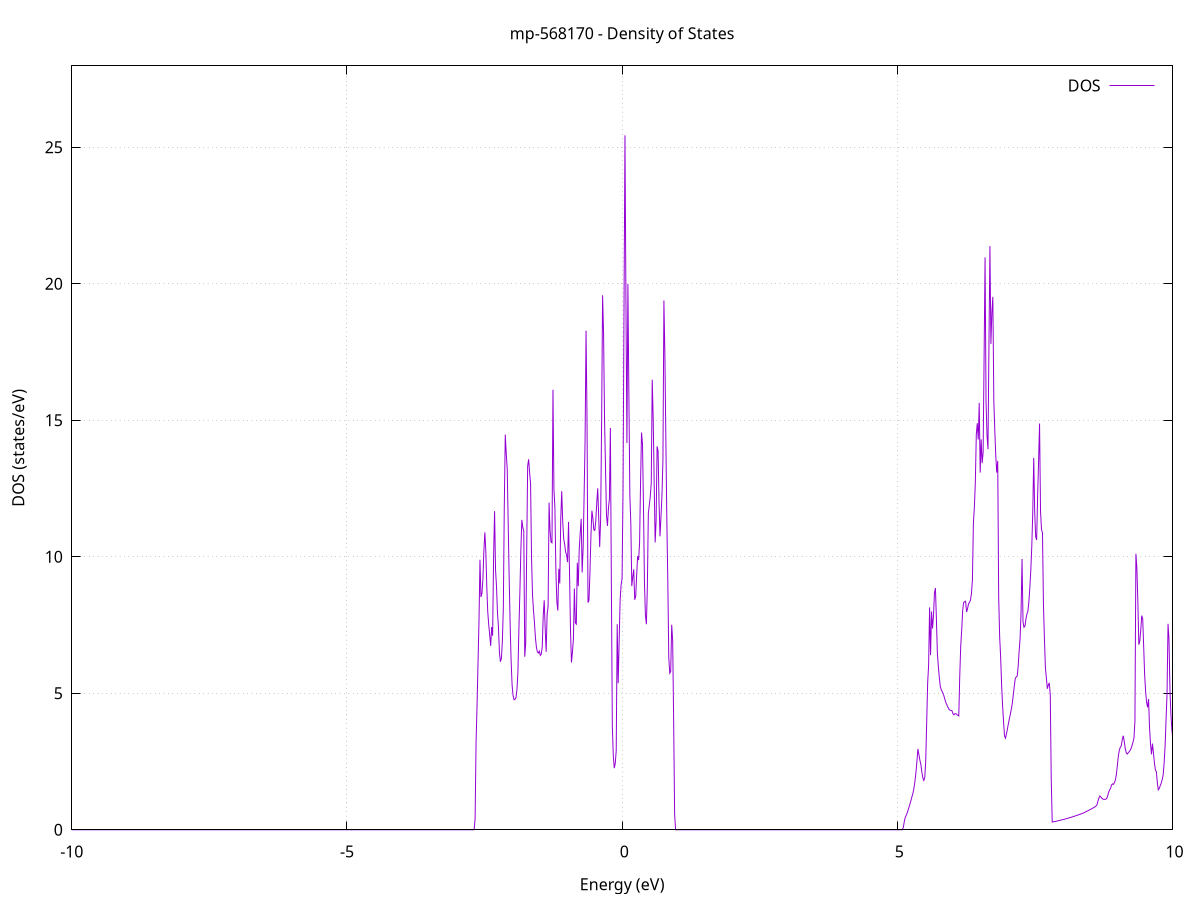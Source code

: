 set title 'mp-568170 - Density of States'
set xlabel 'Energy (eV)'
set ylabel 'DOS (states/eV)'
set grid
set xrange [-10:10]
set yrange [0:27.984]
set xzeroaxis lt -1
set terminal png size 800,600
set output 'mp-568170_dos_gnuplot.png'
plot '-' using 1:2 with lines title 'DOS'
-21.946200 0.000000
-21.928500 0.000000
-21.910800 0.000000
-21.893100 0.000000
-21.875500 0.000000
-21.857800 0.000000
-21.840100 0.000000
-21.822400 0.000000
-21.804700 0.000000
-21.787000 0.000000
-21.769400 0.000000
-21.751700 0.000000
-21.734000 0.000000
-21.716300 0.000000
-21.698600 0.000000
-21.680900 0.000000
-21.663300 0.000000
-21.645600 0.000000
-21.627900 0.000000
-21.610200 0.000000
-21.592500 0.000000
-21.574800 0.000000
-21.557200 0.000000
-21.539500 0.000000
-21.521800 0.000000
-21.504100 0.000000
-21.486400 0.000000
-21.468700 0.000000
-21.451100 0.000000
-21.433400 0.000000
-21.415700 0.000000
-21.398000 0.000000
-21.380300 0.000000
-21.362700 0.000000
-21.345000 0.000000
-21.327300 0.000000
-21.309600 0.000000
-21.291900 0.000000
-21.274200 0.000000
-21.256600 0.000000
-21.238900 0.000000
-21.221200 0.000000
-21.203500 0.000000
-21.185800 0.000000
-21.168100 0.000000
-21.150500 0.000000
-21.132800 0.000000
-21.115100 0.000000
-21.097400 0.000000
-21.079700 0.000000
-21.062000 0.000000
-21.044400 0.000000
-21.026700 0.000000
-21.009000 0.000000
-20.991300 0.000000
-20.973600 0.000000
-20.955900 0.000000
-20.938300 0.000000
-20.920600 0.000000
-20.902900 0.000000
-20.885200 0.000000
-20.867500 0.000000
-20.849800 0.000000
-20.832200 0.000000
-20.814500 0.000000
-20.796800 0.000000
-20.779100 0.000000
-20.761400 0.000000
-20.743700 0.000000
-20.726100 0.000000
-20.708400 0.000000
-20.690700 0.000000
-20.673000 0.000000
-20.655300 0.000000
-20.637600 0.000000
-20.620000 0.000000
-20.602300 0.000000
-20.584600 0.000000
-20.566900 0.000000
-20.549200 0.000000
-20.531500 0.000000
-20.513900 0.000000
-20.496200 0.000000
-20.478500 0.000000
-20.460800 0.000000
-20.443100 0.000000
-20.425400 0.000000
-20.407800 0.000000
-20.390100 0.000000
-20.372400 0.000000
-20.354700 0.000000
-20.337000 42.889800
-20.319300 24.423300
-20.301700 16.676900
-20.284000 61.750100
-20.266300 91.700500
-20.248600 25.992800
-20.230900 93.841900
-20.213300 226.102800
-20.195600 22.775700
-20.177900 16.170700
-20.160200 21.676900
-20.142500 38.681500
-20.124800 0.000000
-20.107200 0.000000
-20.089500 0.000000
-20.071800 0.000000
-20.054100 0.000000
-20.036400 0.000000
-20.018700 0.000000
-20.001100 0.000000
-19.983400 0.000000
-19.965700 0.000000
-19.948000 0.000000
-19.930300 0.000000
-19.912600 0.000000
-19.895000 0.000000
-19.877300 0.000000
-19.859600 0.000000
-19.841900 0.000000
-19.824200 0.000000
-19.806500 0.000000
-19.788900 0.000000
-19.771200 0.000000
-19.753500 0.000000
-19.735800 0.000000
-19.718100 0.000000
-19.700400 0.000000
-19.682800 0.000000
-19.665100 0.000000
-19.647400 0.000000
-19.629700 0.000000
-19.612000 0.000000
-19.594300 0.000000
-19.576700 0.000000
-19.559000 0.000000
-19.541300 0.000000
-19.523600 0.000000
-19.505900 0.000000
-19.488200 0.000000
-19.470600 0.000000
-19.452900 0.000000
-19.435200 0.000000
-19.417500 0.000000
-19.399800 0.000000
-19.382100 0.000000
-19.364500 0.000000
-19.346800 0.000000
-19.329100 0.000000
-19.311400 0.000000
-19.293700 0.000000
-19.276000 0.000000
-19.258400 0.000000
-19.240700 0.000000
-19.223000 0.000000
-19.205300 0.000000
-19.187600 0.000000
-19.170000 0.000000
-19.152300 0.000000
-19.134600 0.000000
-19.116900 0.000000
-19.099200 0.000000
-19.081500 0.000000
-19.063900 0.000000
-19.046200 0.000000
-19.028500 0.000000
-19.010800 0.000000
-18.993100 0.000000
-18.975400 0.000000
-18.957800 0.000000
-18.940100 0.000000
-18.922400 0.000000
-18.904700 0.000000
-18.887000 0.000000
-18.869300 0.000000
-18.851700 0.000000
-18.834000 0.000000
-18.816300 0.000000
-18.798600 0.000000
-18.780900 0.000000
-18.763200 0.000000
-18.745600 0.000000
-18.727900 0.000000
-18.710200 0.000000
-18.692500 0.000000
-18.674800 0.000000
-18.657100 0.000000
-18.639500 0.000000
-18.621800 0.000000
-18.604100 0.000000
-18.586400 0.000000
-18.568700 0.000000
-18.551000 0.000000
-18.533400 0.000000
-18.515700 0.000000
-18.498000 0.000000
-18.480300 0.000000
-18.462600 0.000000
-18.444900 0.000000
-18.427300 0.000000
-18.409600 0.000000
-18.391900 0.000000
-18.374200 0.000000
-18.356500 0.000000
-18.338800 0.000000
-18.321200 0.000000
-18.303500 0.000000
-18.285800 0.000000
-18.268100 0.000000
-18.250400 0.000000
-18.232700 0.000000
-18.215100 0.000000
-18.197400 0.000000
-18.179700 0.000000
-18.162000 0.000000
-18.144300 0.000000
-18.126600 0.000000
-18.109000 0.000000
-18.091300 0.000000
-18.073600 0.000000
-18.055900 0.000000
-18.038200 0.000000
-18.020600 0.000000
-18.002900 0.000000
-17.985200 0.000000
-17.967500 0.000000
-17.949800 0.000000
-17.932100 0.000000
-17.914500 0.000000
-17.896800 0.000000
-17.879100 0.000000
-17.861400 0.000000
-17.843700 0.000000
-17.826000 0.000000
-17.808400 0.000000
-17.790700 0.000000
-17.773000 0.000000
-17.755300 0.000000
-17.737600 0.000000
-17.719900 0.000000
-17.702300 0.000000
-17.684600 0.000000
-17.666900 0.000000
-17.649200 0.000000
-17.631500 0.000000
-17.613800 0.000000
-17.596200 0.000000
-17.578500 0.000000
-17.560800 0.000000
-17.543100 0.000000
-17.525400 0.000000
-17.507700 0.000000
-17.490100 0.000000
-17.472400 0.000000
-17.454700 0.000000
-17.437000 0.000000
-17.419300 0.000000
-17.401600 0.000000
-17.384000 0.000000
-17.366300 0.000000
-17.348600 0.000000
-17.330900 0.000000
-17.313200 0.000000
-17.295500 0.000000
-17.277900 0.000000
-17.260200 0.000000
-17.242500 0.000000
-17.224800 0.000000
-17.207100 0.000000
-17.189400 0.000000
-17.171800 0.000000
-17.154100 0.000000
-17.136400 0.000000
-17.118700 0.000000
-17.101000 0.000000
-17.083300 0.000000
-17.065700 0.000000
-17.048000 0.000000
-17.030300 0.000000
-17.012600 0.000000
-16.994900 0.000000
-16.977300 0.000000
-16.959600 0.000000
-16.941900 0.000000
-16.924200 0.000000
-16.906500 0.000000
-16.888800 0.000000
-16.871200 0.000000
-16.853500 0.000000
-16.835800 0.000000
-16.818100 0.000000
-16.800400 0.000000
-16.782700 0.000000
-16.765100 0.000000
-16.747400 0.000000
-16.729700 0.000000
-16.712000 0.000000
-16.694300 0.000000
-16.676600 0.000000
-16.659000 0.000000
-16.641300 0.000000
-16.623600 0.000000
-16.605900 0.000000
-16.588200 0.000000
-16.570500 0.000000
-16.552900 0.000000
-16.535200 0.000000
-16.517500 0.000000
-16.499800 0.000000
-16.482100 0.000000
-16.464400 0.000000
-16.446800 0.000000
-16.429100 0.000000
-16.411400 0.000000
-16.393700 0.000000
-16.376000 0.000000
-16.358300 0.000000
-16.340700 0.000000
-16.323000 0.000000
-16.305300 0.000000
-16.287600 0.000000
-16.269900 0.000000
-16.252200 0.000000
-16.234600 0.000000
-16.216900 0.000000
-16.199200 0.000000
-16.181500 0.000000
-16.163800 0.000000
-16.146100 0.000000
-16.128500 0.000000
-16.110800 0.000000
-16.093100 0.000000
-16.075400 0.000000
-16.057700 0.000000
-16.040000 0.000000
-16.022400 0.000000
-16.004700 0.000000
-15.987000 0.000000
-15.969300 0.000000
-15.951600 0.000000
-15.933900 0.000000
-15.916300 0.000000
-15.898600 0.000000
-15.880900 0.000000
-15.863200 0.000000
-15.845500 0.000000
-15.827900 0.000000
-15.810200 0.000000
-15.792500 0.000000
-15.774800 0.000000
-15.757100 0.000000
-15.739400 0.000000
-15.721800 0.000000
-15.704100 0.000000
-15.686400 0.000000
-15.668700 0.000000
-15.651000 0.000000
-15.633300 0.000000
-15.615700 0.000000
-15.598000 0.000000
-15.580300 0.000000
-15.562600 0.000000
-15.544900 0.000000
-15.527200 0.000000
-15.509600 0.000000
-15.491900 0.000000
-15.474200 0.000000
-15.456500 0.000000
-15.438800 0.000000
-15.421100 0.000000
-15.403500 0.000000
-15.385800 0.000000
-15.368100 0.000000
-15.350400 0.000000
-15.332700 0.000000
-15.315000 0.000000
-15.297400 0.000000
-15.279700 0.000000
-15.262000 0.000000
-15.244300 0.000000
-15.226600 0.000000
-15.208900 0.000000
-15.191300 0.000000
-15.173600 0.000000
-15.155900 0.000000
-15.138200 0.000000
-15.120500 0.000000
-15.102800 0.000000
-15.085200 0.000000
-15.067500 0.000000
-15.049800 0.000000
-15.032100 0.000000
-15.014400 0.000000
-14.996700 0.000000
-14.979100 0.000000
-14.961400 0.000000
-14.943700 0.000000
-14.926000 0.000000
-14.908300 0.000000
-14.890600 0.000000
-14.873000 0.000000
-14.855300 0.000000
-14.837600 0.000000
-14.819900 0.000000
-14.802200 0.000000
-14.784600 0.000000
-14.766900 0.000000
-14.749200 0.000000
-14.731500 0.000000
-14.713800 0.000000
-14.696100 0.000000
-14.678500 0.000000
-14.660800 0.000000
-14.643100 0.000000
-14.625400 0.000000
-14.607700 0.000000
-14.590000 0.000000
-14.572400 0.000000
-14.554700 0.000000
-14.537000 0.000000
-14.519300 0.000000
-14.501600 0.000000
-14.483900 0.000000
-14.466300 0.000000
-14.448600 0.000000
-14.430900 0.000000
-14.413200 0.000000
-14.395500 0.000000
-14.377800 0.000000
-14.360200 0.000000
-14.342500 0.000000
-14.324800 0.000000
-14.307100 0.000000
-14.289400 0.000000
-14.271700 0.000000
-14.254100 0.000000
-14.236400 0.000000
-14.218700 0.000000
-14.201000 0.000000
-14.183300 0.000000
-14.165600 0.000000
-14.148000 0.000000
-14.130300 0.000000
-14.112600 0.000000
-14.094900 0.000000
-14.077200 0.000000
-14.059500 0.000000
-14.041900 0.000000
-14.024200 0.000000
-14.006500 0.000000
-13.988800 0.000000
-13.971100 0.000000
-13.953400 0.000000
-13.935800 0.000000
-13.918100 0.000000
-13.900400 0.000000
-13.882700 0.000000
-13.865000 0.000000
-13.847300 0.000000
-13.829700 0.000000
-13.812000 0.000000
-13.794300 0.000000
-13.776600 0.000000
-13.758900 0.000000
-13.741200 0.000000
-13.723600 0.000000
-13.705900 0.000000
-13.688200 0.000000
-13.670500 0.000000
-13.652800 0.000000
-13.635200 0.000000
-13.617500 0.000000
-13.599800 0.000000
-13.582100 0.000000
-13.564400 0.000000
-13.546700 0.000000
-13.529100 0.000000
-13.511400 0.000000
-13.493700 0.000000
-13.476000 0.000000
-13.458300 0.000000
-13.440600 0.000000
-13.423000 0.000000
-13.405300 0.000000
-13.387600 0.000000
-13.369900 0.000000
-13.352200 0.000000
-13.334500 0.000000
-13.316900 0.000000
-13.299200 0.000000
-13.281500 0.000000
-13.263800 0.000000
-13.246100 0.000000
-13.228400 0.000000
-13.210800 0.000000
-13.193100 0.000000
-13.175400 0.046700
-13.157700 0.544400
-13.140000 0.723000
-13.122300 0.894400
-13.104700 1.124900
-13.087000 1.285800
-13.069300 1.400200
-13.051600 1.562800
-13.033900 1.728800
-13.016200 1.897500
-12.998600 2.081000
-12.980900 2.271700
-12.963200 2.501400
-12.945500 2.773000
-12.927800 3.089300
-12.910100 3.959900
-12.892500 3.447800
-12.874800 3.410900
-12.857100 3.311900
-12.839400 3.336400
-12.821700 2.821500
-12.804000 2.673700
-12.786400 2.538400
-12.768700 2.397500
-12.751000 2.342200
-12.733300 2.288900
-12.715600 2.770900
-12.697900 2.842900
-12.680300 3.160900
-12.662600 3.472100
-12.644900 5.151000
-12.627200 4.736600
-12.609500 4.921200
-12.591900 4.990200
-12.574200 5.122400
-12.556500 5.213300
-12.538800 5.343700
-12.521100 5.470800
-12.503400 5.555500
-12.485800 5.665300
-12.468100 5.837400
-12.450400 6.023600
-12.432700 6.193200
-12.415000 6.386600
-12.397300 6.643600
-12.379700 6.863800
-12.362000 7.129100
-12.344300 11.900200
-12.326600 14.720700
-12.308900 18.986500
-12.291200 26.704800
-12.273600 35.896200
-12.255900 26.414500
-12.238200 30.279000
-12.220500 20.209700
-12.202800 25.135700
-12.185100 23.903100
-12.167500 19.857700
-12.149800 20.639200
-12.132100 22.859800
-12.114400 30.850400
-12.096700 28.463400
-12.079000 23.290200
-12.061400 18.087500
-12.043700 17.676800
-12.026000 16.974100
-12.008300 17.164500
-11.990600 16.644200
-11.972900 16.534400
-11.955300 12.349000
-11.937600 14.350100
-11.919900 0.140900
-11.902200 0.000000
-11.884500 0.000000
-11.866800 0.000000
-11.849200 0.000000
-11.831500 0.000000
-11.813800 0.000000
-11.796100 0.000000
-11.778400 0.000000
-11.760700 0.000000
-11.743100 0.000000
-11.725400 0.000000
-11.707700 0.000000
-11.690000 0.000000
-11.672300 0.000000
-11.654600 0.000000
-11.637000 0.000000
-11.619300 0.000000
-11.601600 0.000000
-11.583900 0.000000
-11.566200 0.000000
-11.548600 0.000000
-11.530900 0.000000
-11.513200 0.000000
-11.495500 0.000000
-11.477800 0.000000
-11.460100 0.000000
-11.442500 0.000000
-11.424800 0.000000
-11.407100 0.000000
-11.389400 0.000000
-11.371700 0.000000
-11.354000 0.000000
-11.336400 0.000000
-11.318700 0.000000
-11.301000 0.000000
-11.283300 0.000000
-11.265600 0.000000
-11.247900 0.000000
-11.230300 0.000000
-11.212600 0.000000
-11.194900 0.000000
-11.177200 0.000000
-11.159500 0.000000
-11.141800 0.000000
-11.124200 0.000000
-11.106500 0.000000
-11.088800 0.000000
-11.071100 0.000000
-11.053400 0.000000
-11.035700 0.000000
-11.018100 0.000000
-11.000400 0.000000
-10.982700 0.000000
-10.965000 0.000000
-10.947300 0.000000
-10.929600 0.000000
-10.912000 0.000000
-10.894300 0.000000
-10.876600 0.000000
-10.858900 0.000000
-10.841200 0.000000
-10.823500 0.000000
-10.805900 0.000000
-10.788200 0.000000
-10.770500 0.000000
-10.752800 0.000000
-10.735100 0.000000
-10.717400 0.000000
-10.699800 0.000000
-10.682100 0.000000
-10.664400 0.000000
-10.646700 0.000000
-10.629000 0.000000
-10.611300 0.000000
-10.593700 0.000000
-10.576000 0.000000
-10.558300 0.000000
-10.540600 0.000000
-10.522900 0.000000
-10.505200 0.000000
-10.487600 0.000000
-10.469900 0.000000
-10.452200 0.000000
-10.434500 0.000000
-10.416800 0.000000
-10.399200 0.000000
-10.381500 0.000000
-10.363800 0.000000
-10.346100 0.000000
-10.328400 0.000000
-10.310700 0.000000
-10.293100 0.000000
-10.275400 0.000000
-10.257700 0.000000
-10.240000 0.000000
-10.222300 0.000000
-10.204600 0.000000
-10.187000 0.000000
-10.169300 0.000000
-10.151600 0.000000
-10.133900 0.000000
-10.116200 0.000000
-10.098500 0.000000
-10.080900 0.000000
-10.063200 0.000000
-10.045500 0.000000
-10.027800 0.000000
-10.010100 0.000000
-9.992400 0.000000
-9.974800 0.000000
-9.957100 0.000000
-9.939400 0.000000
-9.921700 0.000000
-9.904000 0.000000
-9.886300 0.000000
-9.868700 0.000000
-9.851000 0.000000
-9.833300 0.000000
-9.815600 0.000000
-9.797900 0.000000
-9.780200 0.000000
-9.762600 0.000000
-9.744900 0.000000
-9.727200 0.000000
-9.709500 0.000000
-9.691800 0.000000
-9.674100 0.000000
-9.656500 0.000000
-9.638800 0.000000
-9.621100 0.000000
-9.603400 0.000000
-9.585700 0.000000
-9.568000 0.000000
-9.550400 0.000000
-9.532700 0.000000
-9.515000 0.000000
-9.497300 0.000000
-9.479600 0.000000
-9.461900 0.000000
-9.444300 0.000000
-9.426600 0.000000
-9.408900 0.000000
-9.391200 0.000000
-9.373500 0.000000
-9.355900 0.000000
-9.338200 0.000000
-9.320500 0.000000
-9.302800 0.000000
-9.285100 0.000000
-9.267400 0.000000
-9.249800 0.000000
-9.232100 0.000000
-9.214400 0.000000
-9.196700 0.000000
-9.179000 0.000000
-9.161300 0.000000
-9.143700 0.000000
-9.126000 0.000000
-9.108300 0.000000
-9.090600 0.000000
-9.072900 0.000000
-9.055200 0.000000
-9.037600 0.000000
-9.019900 0.000000
-9.002200 0.000000
-8.984500 0.000000
-8.966800 0.000000
-8.949100 0.000000
-8.931500 0.000000
-8.913800 0.000000
-8.896100 0.000000
-8.878400 0.000000
-8.860700 0.000000
-8.843000 0.000000
-8.825400 0.000000
-8.807700 0.000000
-8.790000 0.000000
-8.772300 0.000000
-8.754600 0.000000
-8.736900 0.000000
-8.719300 0.000000
-8.701600 0.000000
-8.683900 0.000000
-8.666200 0.000000
-8.648500 0.000000
-8.630800 0.000000
-8.613200 0.000000
-8.595500 0.000000
-8.577800 0.000000
-8.560100 0.000000
-8.542400 0.000000
-8.524700 0.000000
-8.507100 0.000000
-8.489400 0.000000
-8.471700 0.000000
-8.454000 0.000000
-8.436300 0.000000
-8.418600 0.000000
-8.401000 0.000000
-8.383300 0.000000
-8.365600 0.000000
-8.347900 0.000000
-8.330200 0.000000
-8.312500 0.000000
-8.294900 0.000000
-8.277200 0.000000
-8.259500 0.000000
-8.241800 0.000000
-8.224100 0.000000
-8.206500 0.000000
-8.188800 0.000000
-8.171100 0.000000
-8.153400 0.000000
-8.135700 0.000000
-8.118000 0.000000
-8.100400 0.000000
-8.082700 0.000000
-8.065000 0.000000
-8.047300 0.000000
-8.029600 0.000000
-8.011900 0.000000
-7.994300 0.000000
-7.976600 0.000000
-7.958900 0.000000
-7.941200 0.000000
-7.923500 0.000000
-7.905800 0.000000
-7.888200 0.000000
-7.870500 0.000000
-7.852800 0.000000
-7.835100 0.000000
-7.817400 0.000000
-7.799700 0.000000
-7.782100 0.000000
-7.764400 0.000000
-7.746700 0.000000
-7.729000 0.000000
-7.711300 0.000000
-7.693600 0.000000
-7.676000 0.000000
-7.658300 0.000000
-7.640600 0.000000
-7.622900 0.000000
-7.605200 0.000000
-7.587500 0.000000
-7.569900 0.000000
-7.552200 0.000000
-7.534500 0.000000
-7.516800 0.000000
-7.499100 0.000000
-7.481400 0.000000
-7.463800 0.000000
-7.446100 0.000000
-7.428400 0.000000
-7.410700 0.000000
-7.393000 0.000000
-7.375300 0.000000
-7.357700 0.000000
-7.340000 0.000000
-7.322300 0.000000
-7.304600 0.000000
-7.286900 0.000000
-7.269200 0.000000
-7.251600 0.000000
-7.233900 0.000000
-7.216200 0.000000
-7.198500 0.000000
-7.180800 0.000000
-7.163200 0.000000
-7.145500 0.000000
-7.127800 0.000000
-7.110100 0.000000
-7.092400 0.000000
-7.074700 0.000000
-7.057100 0.000000
-7.039400 0.000000
-7.021700 0.000000
-7.004000 0.000000
-6.986300 0.000000
-6.968600 0.000000
-6.951000 0.000000
-6.933300 0.000000
-6.915600 0.000000
-6.897900 0.000000
-6.880200 0.000000
-6.862500 0.000000
-6.844900 0.000000
-6.827200 0.000000
-6.809500 0.000000
-6.791800 0.000000
-6.774100 0.000000
-6.756400 0.000000
-6.738800 0.000000
-6.721100 0.000000
-6.703400 0.000000
-6.685700 0.000000
-6.668000 0.000000
-6.650300 0.000000
-6.632700 0.000000
-6.615000 0.000000
-6.597300 0.000000
-6.579600 0.000000
-6.561900 0.000000
-6.544200 0.000000
-6.526600 0.000000
-6.508900 0.000000
-6.491200 0.000000
-6.473500 0.000000
-6.455800 0.000000
-6.438100 0.000000
-6.420500 0.000000
-6.402800 0.000000
-6.385100 0.000000
-6.367400 0.000000
-6.349700 0.000000
-6.332000 0.000000
-6.314400 0.000000
-6.296700 0.000000
-6.279000 0.000000
-6.261300 0.000000
-6.243600 0.000000
-6.225900 0.000000
-6.208300 0.000000
-6.190600 0.000000
-6.172900 0.000000
-6.155200 0.000000
-6.137500 0.000000
-6.119800 0.000000
-6.102200 0.000000
-6.084500 0.000000
-6.066800 0.000000
-6.049100 0.000000
-6.031400 0.000000
-6.013800 0.000000
-5.996100 0.000000
-5.978400 0.000000
-5.960700 0.000000
-5.943000 0.000000
-5.925300 0.000000
-5.907700 0.000000
-5.890000 0.000000
-5.872300 0.000000
-5.854600 0.000000
-5.836900 0.000000
-5.819200 0.000000
-5.801600 0.000000
-5.783900 0.000000
-5.766200 0.000000
-5.748500 0.000000
-5.730800 0.000000
-5.713100 0.000000
-5.695500 0.000000
-5.677800 0.000000
-5.660100 0.000000
-5.642400 0.000000
-5.624700 0.000000
-5.607000 0.000000
-5.589400 0.000000
-5.571700 0.000000
-5.554000 0.000000
-5.536300 0.000000
-5.518600 0.000000
-5.500900 0.000000
-5.483300 0.000000
-5.465600 0.000000
-5.447900 0.000000
-5.430200 0.000000
-5.412500 0.000000
-5.394800 0.000000
-5.377200 0.000000
-5.359500 0.000000
-5.341800 0.000000
-5.324100 0.000000
-5.306400 0.000000
-5.288700 0.000000
-5.271100 0.000000
-5.253400 0.000000
-5.235700 0.000000
-5.218000 0.000000
-5.200300 0.000000
-5.182600 0.000000
-5.165000 0.000000
-5.147300 0.000000
-5.129600 0.000000
-5.111900 0.000000
-5.094200 0.000000
-5.076500 0.000000
-5.058900 0.000000
-5.041200 0.000000
-5.023500 0.000000
-5.005800 0.000000
-4.988100 0.000000
-4.970500 0.000000
-4.952800 0.000000
-4.935100 0.000000
-4.917400 0.000000
-4.899700 0.000000
-4.882000 0.000000
-4.864400 0.000000
-4.846700 0.000000
-4.829000 0.000000
-4.811300 0.000000
-4.793600 0.000000
-4.775900 0.000000
-4.758300 0.000000
-4.740600 0.000000
-4.722900 0.000000
-4.705200 0.000000
-4.687500 0.000000
-4.669800 0.000000
-4.652200 0.000000
-4.634500 0.000000
-4.616800 0.000000
-4.599100 0.000000
-4.581400 0.000000
-4.563700 0.000000
-4.546100 0.000000
-4.528400 0.000000
-4.510700 0.000000
-4.493000 0.000000
-4.475300 0.000000
-4.457600 0.000000
-4.440000 0.000000
-4.422300 0.000000
-4.404600 0.000000
-4.386900 0.000000
-4.369200 0.000000
-4.351500 0.000000
-4.333900 0.000000
-4.316200 0.000000
-4.298500 0.000000
-4.280800 0.000000
-4.263100 0.000000
-4.245400 0.000000
-4.227800 0.000000
-4.210100 0.000000
-4.192400 0.000000
-4.174700 0.000000
-4.157000 0.000000
-4.139300 0.000000
-4.121700 0.000000
-4.104000 0.000000
-4.086300 0.000000
-4.068600 0.000000
-4.050900 0.000000
-4.033200 0.000000
-4.015600 0.000000
-3.997900 0.000000
-3.980200 0.000000
-3.962500 0.000000
-3.944800 0.000000
-3.927200 0.000000
-3.909500 0.000000
-3.891800 0.000000
-3.874100 0.000000
-3.856400 0.000000
-3.838700 0.000000
-3.821100 0.000000
-3.803400 0.000000
-3.785700 0.000000
-3.768000 0.000000
-3.750300 0.000000
-3.732600 0.000000
-3.715000 0.000000
-3.697300 0.000000
-3.679600 0.000000
-3.661900 0.000000
-3.644200 0.000000
-3.626500 0.000000
-3.608900 0.000000
-3.591200 0.000000
-3.573500 0.000000
-3.555800 0.000000
-3.538100 0.000000
-3.520400 0.000000
-3.502800 0.000000
-3.485100 0.000000
-3.467400 0.000000
-3.449700 0.000000
-3.432000 0.000000
-3.414300 0.000000
-3.396700 0.000000
-3.379000 0.000000
-3.361300 0.000000
-3.343600 0.000000
-3.325900 0.000000
-3.308200 0.000000
-3.290600 0.000000
-3.272900 0.000000
-3.255200 0.000000
-3.237500 0.000000
-3.219800 0.000000
-3.202100 0.000000
-3.184500 0.000000
-3.166800 0.000000
-3.149100 0.000000
-3.131400 0.000000
-3.113700 0.000000
-3.096000 0.000000
-3.078400 0.000000
-3.060700 0.000000
-3.043000 0.000000
-3.025300 0.000000
-3.007600 0.000000
-2.989900 0.000000
-2.972300 0.000000
-2.954600 0.000000
-2.936900 0.000000
-2.919200 0.000000
-2.901500 0.000000
-2.883800 0.000000
-2.866200 0.000000
-2.848500 0.000000
-2.830800 0.000000
-2.813100 0.000000
-2.795400 0.000000
-2.777800 0.000000
-2.760100 0.000000
-2.742400 0.000000
-2.724700 0.000000
-2.707000 0.000000
-2.689300 0.000000
-2.671700 0.401300
-2.654000 3.235300
-2.636300 4.567700
-2.618600 6.114800
-2.600900 7.686500
-2.583200 9.891900
-2.565600 8.527800
-2.547900 8.654500
-2.530200 9.174500
-2.512500 10.209700
-2.494800 10.894400
-2.477100 10.223900
-2.459500 8.911300
-2.441800 7.974300
-2.424100 7.509900
-2.406400 7.128700
-2.388700 6.736800
-2.371000 7.425700
-2.353400 7.108100
-2.335700 10.004200
-2.318000 11.673500
-2.300300 9.518100
-2.282600 8.897200
-2.264900 7.930100
-2.247300 7.413000
-2.229600 6.496900
-2.211900 6.154500
-2.194200 6.278100
-2.176500 6.892500
-2.158800 8.119100
-2.141200 11.880500
-2.123500 14.477400
-2.105800 13.773500
-2.088100 13.227600
-2.070400 11.197600
-2.052700 9.225800
-2.035100 7.526200
-2.017400 6.199900
-1.999700 5.302500
-1.982000 4.913400
-1.964300 4.762900
-1.946600 4.782800
-1.929000 4.839900
-1.911300 5.135000
-1.893600 5.789800
-1.875900 7.366900
-1.858200 8.701200
-1.840500 10.224200
-1.822900 11.353300
-1.805200 11.076100
-1.787500 10.954000
-1.769800 6.338900
-1.752100 6.823400
-1.734500 10.215800
-1.716800 13.323600
-1.699100 13.572300
-1.681400 13.090000
-1.663700 12.679100
-1.646000 9.934000
-1.628400 8.598200
-1.610700 8.034900
-1.593000 7.582700
-1.575300 7.026900
-1.557600 6.680100
-1.539900 6.518000
-1.522300 6.473700
-1.504600 6.545500
-1.486900 6.388400
-1.469200 6.435700
-1.451500 6.718300
-1.433800 7.860300
-1.416200 8.405800
-1.398500 7.381600
-1.380800 6.515100
-1.363100 7.884800
-1.345400 8.185800
-1.327700 11.984500
-1.310100 10.952700
-1.292400 10.539700
-1.274700 10.512300
-1.257000 16.117600
-1.239300 12.476800
-1.221600 11.787500
-1.204000 9.495800
-1.186300 8.350700
-1.168600 8.029400
-1.150900 9.557300
-1.133200 9.023300
-1.115500 11.385900
-1.097900 12.404600
-1.080200 11.317600
-1.062500 10.671300
-1.044800 10.457900
-1.027100 10.181500
-1.009400 10.063200
-0.991800 9.804800
-0.974100 11.278400
-0.956400 9.466800
-0.938700 7.329400
-0.921000 6.126700
-0.903300 6.502200
-0.885700 6.980300
-0.868000 8.836000
-0.850300 7.578300
-0.832600 7.533700
-0.814900 9.785500
-0.797200 8.923800
-0.779600 10.277000
-0.761900 10.878200
-0.744200 11.390900
-0.726500 9.425300
-0.708800 10.325800
-0.691100 12.238300
-0.673500 14.252700
-0.655800 18.283100
-0.638100 15.043500
-0.620400 8.319100
-0.602700 8.412200
-0.585100 9.404900
-0.567400 10.749000
-0.549700 11.688400
-0.532000 11.417500
-0.514300 10.987300
-0.496600 10.966500
-0.479000 11.317000
-0.461300 11.980300
-0.443600 12.508800
-0.425900 11.453300
-0.408200 10.356600
-0.390500 11.393600
-0.372900 14.962400
-0.355200 19.581400
-0.337500 18.167100
-0.319800 15.038100
-0.302100 13.228200
-0.284400 11.519600
-0.266800 11.132200
-0.249100 11.770800
-0.231400 12.125900
-0.213700 14.717700
-0.196000 9.039800
-0.178300 3.782500
-0.160700 2.705000
-0.143000 2.257800
-0.125300 2.433700
-0.107600 2.901700
-0.089900 7.534200
-0.072200 5.370200
-0.054600 6.895600
-0.036900 8.405800
-0.019200 8.957900
-0.001500 9.206100
0.016200 12.480100
0.033900 19.141700
0.051500 25.440300
0.069200 19.239400
0.086900 14.168400
0.104600 20.000300
0.122300 15.942300
0.140000 12.264900
0.157600 11.225600
0.175300 8.925900
0.193000 9.265800
0.210700 9.539500
0.228400 8.426800
0.246100 8.548600
0.263700 9.329600
0.281400 10.023300
0.299100 9.881800
0.316800 10.504900
0.334500 12.717800
0.352200 14.551900
0.369800 14.127200
0.387500 11.884500
0.405200 9.078200
0.422900 7.860900
0.440600 7.529600
0.458200 8.915700
0.475900 11.596100
0.493600 11.890900
0.511300 12.207100
0.529000 12.701000
0.546700 16.488100
0.564300 15.054100
0.582000 12.721300
0.599700 10.525900
0.617400 11.333900
0.635100 14.047600
0.652800 13.875500
0.670400 11.974300
0.688100 10.751700
0.705800 11.471300
0.723500 12.246500
0.741200 13.547200
0.758900 19.389400
0.776500 17.396000
0.794200 14.333700
0.811900 11.372100
0.829600 9.115000
0.847300 6.319200
0.865000 5.734600
0.882600 5.797700
0.900300 7.511700
0.918000 6.921000
0.935700 4.036900
0.953400 0.577000
0.971100 0.000000
0.988700 0.000000
1.006400 0.000000
1.024100 0.000000
1.041800 0.000000
1.059500 0.000000
1.077200 0.000000
1.094800 0.000000
1.112500 0.000000
1.130200 0.000000
1.147900 0.000000
1.165600 0.000000
1.183300 0.000000
1.200900 0.000000
1.218600 0.000000
1.236300 0.000000
1.254000 0.000000
1.271700 0.000000
1.289400 0.000000
1.307000 0.000000
1.324700 0.000000
1.342400 0.000000
1.360100 0.000000
1.377800 0.000000
1.395500 0.000000
1.413100 0.000000
1.430800 0.000000
1.448500 0.000000
1.466200 0.000000
1.483900 0.000000
1.501600 0.000000
1.519200 0.000000
1.536900 0.000000
1.554600 0.000000
1.572300 0.000000
1.590000 0.000000
1.607600 0.000000
1.625300 0.000000
1.643000 0.000000
1.660700 0.000000
1.678400 0.000000
1.696100 0.000000
1.713700 0.000000
1.731400 0.000000
1.749100 0.000000
1.766800 0.000000
1.784500 0.000000
1.802200 0.000000
1.819800 0.000000
1.837500 0.000000
1.855200 0.000000
1.872900 0.000000
1.890600 0.000000
1.908300 0.000000
1.925900 0.000000
1.943600 0.000000
1.961300 0.000000
1.979000 0.000000
1.996700 0.000000
2.014400 0.000000
2.032000 0.000000
2.049700 0.000000
2.067400 0.000000
2.085100 0.000000
2.102800 0.000000
2.120500 0.000000
2.138100 0.000000
2.155800 0.000000
2.173500 0.000000
2.191200 0.000000
2.208900 0.000000
2.226600 0.000000
2.244200 0.000000
2.261900 0.000000
2.279600 0.000000
2.297300 0.000000
2.315000 0.000000
2.332700 0.000000
2.350300 0.000000
2.368000 0.000000
2.385700 0.000000
2.403400 0.000000
2.421100 0.000000
2.438800 0.000000
2.456400 0.000000
2.474100 0.000000
2.491800 0.000000
2.509500 0.000000
2.527200 0.000000
2.544900 0.000000
2.562500 0.000000
2.580200 0.000000
2.597900 0.000000
2.615600 0.000000
2.633300 0.000000
2.650900 0.000000
2.668600 0.000000
2.686300 0.000000
2.704000 0.000000
2.721700 0.000000
2.739400 0.000000
2.757000 0.000000
2.774700 0.000000
2.792400 0.000000
2.810100 0.000000
2.827800 0.000000
2.845500 0.000000
2.863100 0.000000
2.880800 0.000000
2.898500 0.000000
2.916200 0.000000
2.933900 0.000000
2.951600 0.000000
2.969200 0.000000
2.986900 0.000000
3.004600 0.000000
3.022300 0.000000
3.040000 0.000000
3.057700 0.000000
3.075300 0.000000
3.093000 0.000000
3.110700 0.000000
3.128400 0.000000
3.146100 0.000000
3.163800 0.000000
3.181400 0.000000
3.199100 0.000000
3.216800 0.000000
3.234500 0.000000
3.252200 0.000000
3.269900 0.000000
3.287500 0.000000
3.305200 0.000000
3.322900 0.000000
3.340600 0.000000
3.358300 0.000000
3.376000 0.000000
3.393600 0.000000
3.411300 0.000000
3.429000 0.000000
3.446700 0.000000
3.464400 0.000000
3.482100 0.000000
3.499700 0.000000
3.517400 0.000000
3.535100 0.000000
3.552800 0.000000
3.570500 0.000000
3.588200 0.000000
3.605800 0.000000
3.623500 0.000000
3.641200 0.000000
3.658900 0.000000
3.676600 0.000000
3.694300 0.000000
3.711900 0.000000
3.729600 0.000000
3.747300 0.000000
3.765000 0.000000
3.782700 0.000000
3.800300 0.000000
3.818000 0.000000
3.835700 0.000000
3.853400 0.000000
3.871100 0.000000
3.888800 0.000000
3.906400 0.000000
3.924100 0.000000
3.941800 0.000000
3.959500 0.000000
3.977200 0.000000
3.994900 0.000000
4.012500 0.000000
4.030200 0.000000
4.047900 0.000000
4.065600 0.000000
4.083300 0.000000
4.101000 0.000000
4.118600 0.000000
4.136300 0.000000
4.154000 0.000000
4.171700 0.000000
4.189400 0.000000
4.207100 0.000000
4.224700 0.000000
4.242400 0.000000
4.260100 0.000000
4.277800 0.000000
4.295500 0.000000
4.313200 0.000000
4.330800 0.000000
4.348500 0.000000
4.366200 0.000000
4.383900 0.000000
4.401600 0.000000
4.419300 0.000000
4.436900 0.000000
4.454600 0.000000
4.472300 0.000000
4.490000 0.000000
4.507700 0.000000
4.525400 0.000000
4.543000 0.000000
4.560700 0.000000
4.578400 0.000000
4.596100 0.000000
4.613800 0.000000
4.631500 0.000000
4.649100 0.000000
4.666800 0.000000
4.684500 0.000000
4.702200 0.000000
4.719900 0.000000
4.737600 0.000000
4.755200 0.000000
4.772900 0.000000
4.790600 0.000000
4.808300 0.000000
4.826000 0.000000
4.843600 0.000000
4.861300 0.000000
4.879000 0.000000
4.896700 0.000000
4.914400 0.000000
4.932100 0.000000
4.949700 0.000000
4.967400 0.000000
4.985100 0.000000
5.002800 0.000000
5.020500 0.000000
5.038200 0.000000
5.055800 0.000000
5.073500 0.000000
5.091200 0.000400
5.108900 0.083000
5.126600 0.299000
5.144300 0.454200
5.161900 0.526700
5.179600 0.618000
5.197300 0.731600
5.215000 0.845400
5.232700 0.962100
5.250400 1.092800
5.268000 1.226100
5.285700 1.353400
5.303400 1.543200
5.321100 1.786600
5.338800 2.105200
5.356500 2.519000
5.374100 2.961700
5.391800 2.761500
5.409500 2.552400
5.427200 2.400400
5.444900 2.126200
5.462600 1.915700
5.480200 1.807400
5.497900 1.897300
5.515600 2.484300
5.533300 3.912000
5.551000 5.363600
5.568700 6.029300
5.586300 8.147000
5.604000 6.397900
5.621700 7.997400
5.639400 7.373300
5.657100 7.838900
5.674800 8.670500
5.692400 8.855700
5.710100 7.726100
5.727800 6.466100
5.745500 5.985900
5.763200 5.564500
5.780900 5.251200
5.798500 5.125400
5.816200 5.061400
5.833900 4.977900
5.851600 4.872300
5.869300 4.737100
5.886900 4.636300
5.904600 4.557700
5.922300 4.482300
5.940000 4.409300
5.957700 4.381000
5.975400 4.369600
5.993000 4.362600
6.010700 4.251100
6.028400 4.210800
6.046100 4.252400
6.063800 4.253100
6.081500 4.221200
6.099100 4.192200
6.116800 4.169400
6.134500 5.640900
6.152200 6.741300
6.169900 7.314800
6.187600 8.035500
6.205200 8.328500
6.222900 8.353700
6.240600 8.372100
6.258300 7.980000
6.276000 8.099800
6.293700 8.278100
6.311300 8.327500
6.329000 8.414000
6.346700 8.651400
6.364400 9.143500
6.382100 11.222600
6.399800 11.813800
6.417400 12.709100
6.435100 14.479100
6.452800 14.893200
6.470500 14.296500
6.488200 15.638800
6.505900 13.085900
6.523500 14.301500
6.541200 13.430200
6.558900 13.807500
6.576600 17.270500
6.594300 20.966700
6.612000 15.698900
6.629600 14.439200
6.647300 13.942100
6.665000 17.769800
6.682700 21.381300
6.700400 17.797700
6.718100 18.949100
6.735700 19.523600
6.753400 15.712900
6.771100 14.628500
6.788800 13.696400
6.806500 13.086800
6.824200 13.513100
6.841800 8.512200
6.859500 7.073500
6.877200 6.335700
6.894900 5.310400
6.912600 4.554900
6.930300 3.959400
6.947900 3.439800
6.965600 3.358300
6.983300 3.516400
7.001000 3.693800
7.018700 3.900200
7.036300 4.069600
7.054000 4.236800
7.071700 4.421900
7.089400 4.633100
7.107100 4.943700
7.124800 5.252900
7.142400 5.529700
7.160100 5.601300
7.177800 5.626900
7.195500 5.976900
7.213200 6.531900
7.230900 7.012300
7.248500 7.988500
7.266200 9.922700
7.283900 7.617000
7.301600 7.417700
7.319300 7.466100
7.337000 7.721500
7.354600 7.903000
7.372300 8.002500
7.390000 8.345600
7.407700 8.862500
7.425400 9.510800
7.443100 10.378300
7.460700 11.600600
7.478400 13.627400
7.496100 11.633200
7.513800 10.737400
7.531500 10.618100
7.549200 12.223100
7.566800 13.495900
7.584500 14.882300
7.602200 11.660100
7.619900 10.997500
7.637600 10.881800
7.655300 8.231900
7.672900 7.004300
7.690600 5.941600
7.708300 5.563500
7.726000 5.167800
7.743700 5.302400
7.761400 5.381200
7.779000 4.939400
7.796700 1.886100
7.814400 0.282900
7.832100 0.290300
7.849800 0.297500
7.867500 0.305000
7.885100 0.312800
7.902800 0.321000
7.920500 0.329600
7.938200 0.338200
7.955900 0.346900
7.973600 0.355700
7.991200 0.364400
8.008900 0.373200
8.026600 0.382100
8.044300 0.391300
8.062000 0.401100
8.079600 0.411300
8.097300 0.421800
8.115000 0.432300
8.132700 0.443000
8.150400 0.453400
8.168100 0.463900
8.185700 0.475300
8.203400 0.487100
8.221100 0.499300
8.238800 0.511200
8.256500 0.523200
8.274200 0.535400
8.291800 0.547700
8.309500 0.560200
8.327200 0.572900
8.344900 0.585700
8.362600 0.599100
8.380300 0.614400
8.397900 0.631500
8.415600 0.649500
8.433300 0.667200
8.451000 0.685000
8.468700 0.703100
8.486400 0.721500
8.504000 0.740400
8.521700 0.759600
8.539400 0.779100
8.557100 0.799100
8.574800 0.819300
8.592500 0.843200
8.610100 0.874200
8.627800 0.912100
8.645500 1.055300
8.663200 1.168400
8.680900 1.237500
8.698600 1.199700
8.716200 1.154300
8.733900 1.125400
8.751600 1.113100
8.769300 1.115600
8.787000 1.119200
8.804700 1.145700
8.822300 1.243000
8.840000 1.376400
8.857700 1.463100
8.875400 1.519900
8.893100 1.642900
8.910800 1.682500
8.928400 1.663700
8.946100 1.732300
8.963800 1.830400
8.981500 2.048600
8.999200 2.375800
9.016900 2.715100
9.034500 2.917300
9.052200 3.025500
9.069900 3.075100
9.087600 3.306500
9.105300 3.442900
9.123000 3.239400
9.140600 2.985100
9.158300 2.830000
9.176000 2.773800
9.193700 2.815700
9.211400 2.858700
9.229000 2.905500
9.246700 2.973400
9.264400 3.083900
9.282100 3.203400
9.299800 3.365600
9.317500 3.981300
9.335100 10.109900
9.352800 9.580700
9.370500 8.366100
9.388200 6.781300
9.405900 6.909200
9.423600 7.329300
9.441200 7.845600
9.458900 7.730400
9.476600 6.688500
9.494300 5.653500
9.512000 5.053900
9.529700 4.666600
9.547300 4.483400
9.565000 4.790700
9.582700 3.742700
9.600400 3.143900
9.618100 2.764200
9.635800 3.158300
9.653400 2.825700
9.671100 2.459400
9.688800 2.196300
9.706500 2.130700
9.724200 1.732900
9.741900 1.463800
9.759500 1.515600
9.777200 1.616000
9.794900 1.709800
9.812600 1.836000
9.830300 2.005500
9.848000 2.448800
9.865600 3.083300
9.883300 4.036900
9.901000 5.008300
9.918700 7.545500
9.936400 6.959300
9.954100 5.109800
9.971700 4.206300
9.989400 3.651400
10.007100 3.310300
10.024800 3.040500
10.042500 2.754700
10.060200 2.470700
10.077800 2.310300
10.095500 2.310500
10.113200 2.526400
10.130900 2.832500
10.148600 2.927000
10.166300 2.969500
10.183900 2.879400
10.201600 2.984100
10.219300 2.931800
10.237000 2.836700
10.254700 2.657900
10.272300 2.561900
10.290000 2.480100
10.307700 2.415000
10.325400 2.368100
10.343100 2.328400
10.360800 2.293800
10.378400 2.267600
10.396100 2.251800
10.413800 2.229700
10.431500 2.208200
10.449200 2.184600
10.466900 2.154900
10.484500 2.121600
10.502200 2.095000
10.519900 2.071400
10.537600 2.045100
10.555300 2.037800
10.573000 2.031500
10.590600 2.026900
10.608300 2.024800
10.626000 2.023900
10.643700 2.022100
10.661400 2.031800
10.679100 2.033800
10.696700 2.042300
10.714400 2.047600
10.732100 2.052100
10.749800 2.110600
10.767500 2.205100
10.785200 2.350200
10.802800 2.578900
10.820500 2.531200
10.838200 2.455300
10.855900 2.422900
10.873600 2.445800
10.891300 2.556800
10.908900 2.647600
10.926600 2.774900
10.944300 3.066600
10.962000 5.233400
10.979700 2.754400
10.997400 1.926500
11.015000 1.593600
11.032700 1.521000
11.050400 1.459800
11.068100 1.395800
11.085800 1.334700
11.103500 1.276500
11.121100 1.221800
11.138800 1.173500
11.156500 1.140700
11.174200 1.123800
11.191900 1.133000
11.209600 1.166300
11.227200 1.191800
11.244900 1.191400
11.262600 1.074100
11.280300 0.888000
11.298000 0.648200
11.315700 0.434700
11.333300 0.389300
11.351000 0.367300
11.368700 0.375200
11.386400 0.355800
11.404100 0.326400
11.421700 0.298100
11.439400 0.270900
11.457100 0.244900
11.474800 0.220000
11.492500 0.202600
11.510200 0.187400
11.527800 0.172200
11.545500 0.156900
11.563200 0.141500
11.580900 0.126100
11.598600 0.110100
11.616300 0.086300
11.633900 0.068700
11.651600 0.055700
11.669300 0.044100
11.687000 0.033900
11.704700 0.025000
11.722400 0.017500
11.740000 0.011300
11.757700 0.006400
11.775400 0.002900
11.793100 0.000800
11.810800 0.000000
11.828500 0.000000
11.846100 0.000000
11.863800 0.000000
11.881500 0.000000
11.899200 0.000000
11.916900 0.000000
11.934600 0.000000
11.952200 0.000000
11.969900 0.000000
11.987600 0.000000
12.005300 0.000000
12.023000 0.000000
12.040700 0.000000
12.058300 0.000000
12.076000 0.000000
12.093700 0.000000
12.111400 0.000000
12.129100 0.000000
12.146800 0.000000
12.164400 0.000000
12.182100 0.000000
12.199800 0.000000
12.217500 0.000000
12.235200 0.000000
12.252900 0.000000
12.270500 0.000000
12.288200 0.000000
12.305900 0.000000
12.323600 0.000000
12.341300 0.000000
12.359000 0.000000
12.376600 0.000000
12.394300 0.000000
12.412000 0.000000
12.429700 0.000000
12.447400 0.000000
12.465000 0.000000
12.482700 0.000000
12.500400 0.000000
12.518100 0.000000
12.535800 0.000000
12.553500 0.000000
12.571100 0.000000
12.588800 0.000000
12.606500 0.000000
12.624200 0.000000
12.641900 0.000000
12.659600 0.000000
12.677200 0.000000
12.694900 0.000000
12.712600 0.000000
12.730300 0.000000
12.748000 0.000000
12.765700 0.000000
12.783300 0.000000
12.801000 0.000000
12.818700 0.000000
12.836400 0.000000
12.854100 0.000000
12.871800 0.000000
12.889400 0.000000
12.907100 0.000000
12.924800 0.000000
12.942500 0.000000
12.960200 0.000000
12.977900 0.000000
12.995500 0.000000
13.013200 0.000000
13.030900 0.000000
13.048600 0.000000
13.066300 0.000000
13.084000 0.000000
13.101600 0.000000
13.119300 0.000000
13.137000 0.000000
13.154700 0.000000
13.172400 0.000000
13.190100 0.000000
13.207700 0.000000
13.225400 0.000000
13.243100 0.000000
13.260800 0.000000
13.278500 0.000000
13.296200 0.000000
13.313800 0.000000
13.331500 0.000000
13.349200 0.000000
13.366900 0.000000
13.384600 0.000000
13.402300 0.000000
13.419900 0.000000
e
